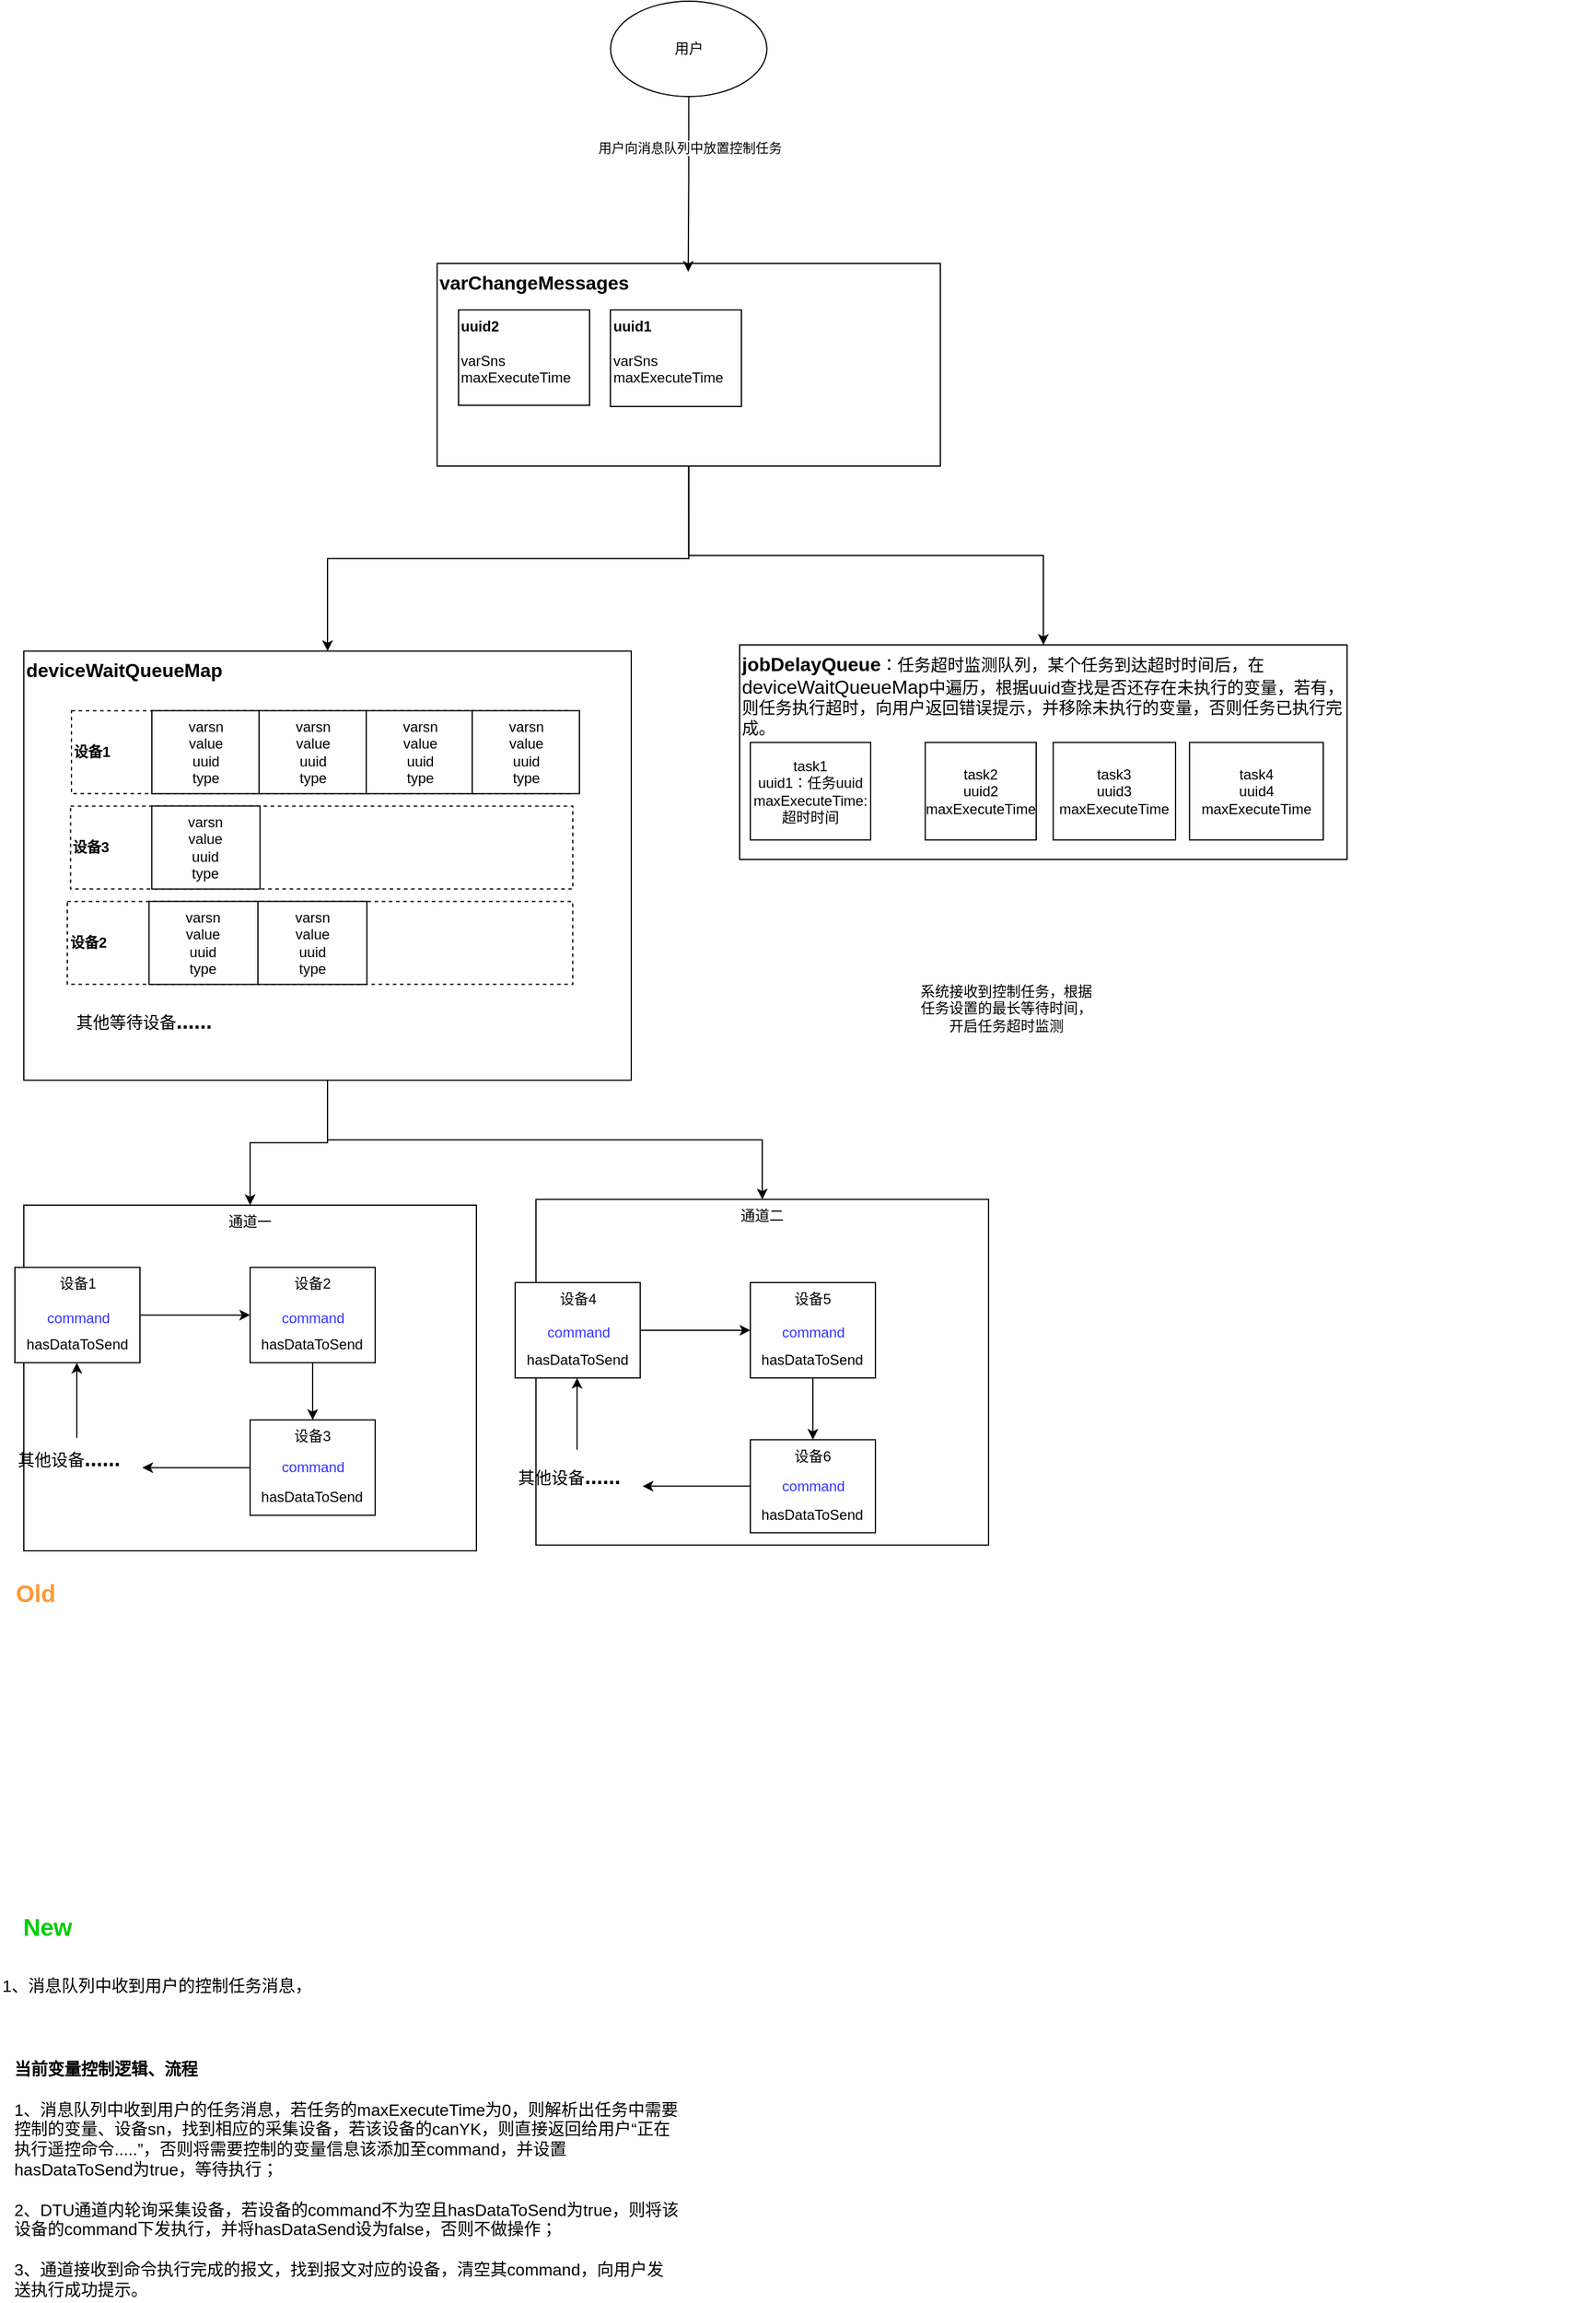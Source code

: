 <mxfile version="21.6.6" type="github">
  <diagram name="第 1 页" id="vb60F82lbMc9g9bm6j9_">
    <mxGraphModel dx="1434" dy="3126" grid="1" gridSize="10" guides="1" tooltips="1" connect="1" arrows="1" fold="1" page="1" pageScale="1" pageWidth="827" pageHeight="1169" math="0" shadow="0">
      <root>
        <mxCell id="0" />
        <mxCell id="1" parent="0" />
        <mxCell id="jxshLm3MOeYJrLO8u9Th-48" value="" style="group" vertex="1" connectable="0" parent="1">
          <mxGeometry x="198.75" y="-2250" width="1160" height="1410" as="geometry" />
        </mxCell>
        <mxCell id="jxshLm3MOeYJrLO8u9Th-95" value="" style="group" vertex="1" connectable="0" parent="jxshLm3MOeYJrLO8u9Th-48">
          <mxGeometry x="16.75" y="-10" width="1054.5" height="1410" as="geometry" />
        </mxCell>
        <mxCell id="jxshLm3MOeYJrLO8u9Th-103" value="" style="group" vertex="1" connectable="0" parent="jxshLm3MOeYJrLO8u9Th-95">
          <mxGeometry x="-145.5" y="575.2" width="1100" height="310" as="geometry" />
        </mxCell>
        <mxCell id="jxshLm3MOeYJrLO8u9Th-11" value="&lt;b&gt;&lt;font style=&quot;font-size: 16px;&quot;&gt;deviceWaitQueueMap&lt;/font&gt;&lt;/b&gt;" style="rounded=0;whiteSpace=wrap;html=1;align=left;verticalAlign=top;" vertex="1" parent="jxshLm3MOeYJrLO8u9Th-103">
          <mxGeometry x="-30" y="-50" width="510" height="360" as="geometry" />
        </mxCell>
        <mxCell id="jxshLm3MOeYJrLO8u9Th-94" value="&lt;h1 style=&quot;&quot;&gt;&lt;span style=&quot;font-size: 14px; font-weight: 400;&quot;&gt;其他等待设备&lt;/span&gt;&lt;font style=&quot;font-size: 18px;&quot;&gt;......&lt;/font&gt;&lt;/h1&gt;" style="text;html=1;strokeColor=none;fillColor=none;spacing=5;spacingTop=-20;whiteSpace=wrap;overflow=hidden;rounded=0;verticalAlign=middle;" vertex="1" parent="jxshLm3MOeYJrLO8u9Th-103">
          <mxGeometry x="9.25" y="240" width="433.5" height="58.0" as="geometry" />
        </mxCell>
        <mxCell id="jxshLm3MOeYJrLO8u9Th-70" value="" style="group" vertex="1" connectable="0" parent="jxshLm3MOeYJrLO8u9Th-103">
          <mxGeometry x="10" y="-2.132e-14" width="426.5" height="69.6" as="geometry" />
        </mxCell>
        <mxCell id="jxshLm3MOeYJrLO8u9Th-12" value="&lt;div style=&quot;&quot;&gt;&lt;span style=&quot;background-color: initial;&quot;&gt;&lt;b&gt;设备1&lt;/b&gt;&lt;/span&gt;&lt;/div&gt;" style="rounded=0;whiteSpace=wrap;html=1;verticalAlign=middle;dashed=1;align=left;" vertex="1" parent="jxshLm3MOeYJrLO8u9Th-70">
          <mxGeometry width="417.5" height="69.6" as="geometry" />
        </mxCell>
        <mxCell id="jxshLm3MOeYJrLO8u9Th-17" value="varsn&lt;br&gt;value&lt;br&gt;uuid&lt;br&gt;type" style="rounded=0;whiteSpace=wrap;html=1;" vertex="1" parent="jxshLm3MOeYJrLO8u9Th-70">
          <mxGeometry x="67.5" width="90" height="69.6" as="geometry" />
        </mxCell>
        <mxCell id="jxshLm3MOeYJrLO8u9Th-67" value="varsn&lt;br&gt;value&lt;br&gt;uuid&lt;br&gt;type" style="rounded=0;whiteSpace=wrap;html=1;" vertex="1" parent="jxshLm3MOeYJrLO8u9Th-70">
          <mxGeometry x="247.5" width="90" height="69.6" as="geometry" />
        </mxCell>
        <mxCell id="jxshLm3MOeYJrLO8u9Th-66" value="varsn&lt;br&gt;value&lt;br&gt;uuid&lt;br&gt;type" style="rounded=0;whiteSpace=wrap;html=1;" vertex="1" parent="jxshLm3MOeYJrLO8u9Th-70">
          <mxGeometry x="336.5" width="90" height="69.6" as="geometry" />
        </mxCell>
        <mxCell id="jxshLm3MOeYJrLO8u9Th-65" value="varsn&lt;br&gt;value&lt;br&gt;uuid&lt;br&gt;type" style="rounded=0;whiteSpace=wrap;html=1;" vertex="1" parent="jxshLm3MOeYJrLO8u9Th-70">
          <mxGeometry x="157.5" width="90" height="69.6" as="geometry" />
        </mxCell>
        <mxCell id="jxshLm3MOeYJrLO8u9Th-79" value="" style="group" vertex="1" connectable="0" parent="jxshLm3MOeYJrLO8u9Th-103">
          <mxGeometry x="9.25" y="80" width="430.75" height="69.6" as="geometry" />
        </mxCell>
        <mxCell id="jxshLm3MOeYJrLO8u9Th-80" value="" style="group" vertex="1" connectable="0" parent="jxshLm3MOeYJrLO8u9Th-79">
          <mxGeometry width="430.75" height="69.6" as="geometry" />
        </mxCell>
        <mxCell id="jxshLm3MOeYJrLO8u9Th-81" value="&lt;div style=&quot;&quot;&gt;&lt;span style=&quot;background-color: initial;&quot;&gt;&lt;b&gt;设备3&lt;/b&gt;&lt;/span&gt;&lt;/div&gt;" style="rounded=0;whiteSpace=wrap;html=1;verticalAlign=middle;dashed=1;align=left;" vertex="1" parent="jxshLm3MOeYJrLO8u9Th-80">
          <mxGeometry width="421.66" height="69.6" as="geometry" />
        </mxCell>
        <mxCell id="jxshLm3MOeYJrLO8u9Th-82" value="varsn&lt;br&gt;value&lt;br&gt;uuid&lt;br&gt;type" style="rounded=0;whiteSpace=wrap;html=1;" vertex="1" parent="jxshLm3MOeYJrLO8u9Th-80">
          <mxGeometry x="68.173" width="90.897" height="69.6" as="geometry" />
        </mxCell>
        <mxCell id="jxshLm3MOeYJrLO8u9Th-72" value="" style="group" vertex="1" connectable="0" parent="jxshLm3MOeYJrLO8u9Th-103">
          <mxGeometry x="6.5" y="160" width="433.5" height="69.6" as="geometry" />
        </mxCell>
        <mxCell id="jxshLm3MOeYJrLO8u9Th-73" value="" style="group" vertex="1" connectable="0" parent="jxshLm3MOeYJrLO8u9Th-72">
          <mxGeometry width="433.5" height="69.6" as="geometry" />
        </mxCell>
        <mxCell id="jxshLm3MOeYJrLO8u9Th-74" value="&lt;div style=&quot;&quot;&gt;&lt;span style=&quot;background-color: initial;&quot;&gt;&lt;b&gt;设备2&lt;/b&gt;&lt;/span&gt;&lt;/div&gt;" style="rounded=0;whiteSpace=wrap;html=1;verticalAlign=middle;dashed=1;align=left;" vertex="1" parent="jxshLm3MOeYJrLO8u9Th-73">
          <mxGeometry width="424.352" height="69.6" as="geometry" />
        </mxCell>
        <mxCell id="jxshLm3MOeYJrLO8u9Th-75" value="varsn&lt;br&gt;value&lt;br&gt;uuid&lt;br&gt;type" style="rounded=0;whiteSpace=wrap;html=1;" vertex="1" parent="jxshLm3MOeYJrLO8u9Th-73">
          <mxGeometry x="68.608" width="91.477" height="69.6" as="geometry" />
        </mxCell>
        <mxCell id="jxshLm3MOeYJrLO8u9Th-78" value="varsn&lt;br&gt;value&lt;br&gt;uuid&lt;br&gt;type" style="rounded=0;whiteSpace=wrap;html=1;" vertex="1" parent="jxshLm3MOeYJrLO8u9Th-73">
          <mxGeometry x="160.085" width="91.477" height="69.6" as="geometry" />
        </mxCell>
        <mxCell id="aZvtLxzP1V7c9dnlBgdm-59" value="" style="group" parent="jxshLm3MOeYJrLO8u9Th-95" vertex="1" connectable="0">
          <mxGeometry x="425.5" y="520" width="510" height="180" as="geometry" />
        </mxCell>
        <mxCell id="aZvtLxzP1V7c9dnlBgdm-54" value="&lt;font style=&quot;&quot;&gt;&lt;b style=&quot;&quot;&gt;&lt;font style=&quot;font-size: 16px;&quot;&gt;jobDelayQueue&lt;/font&gt;&lt;/b&gt;&lt;span style=&quot;font-size: 14px;&quot;&gt;：任务超时监测队列，某个任务到达超时时间后，在&lt;/span&gt;&lt;span style=&quot;border-color: var(--border-color);&quot;&gt;&lt;font style=&quot;border-color: var(--border-color); font-size: 16px;&quot;&gt;deviceWaitQueueMap&lt;/font&gt;&lt;/span&gt;&lt;span style=&quot;font-size: 14px; border-color: var(--border-color);&quot;&gt;中遍历，根据uuid查找是否还存在未执行的变量，若有&lt;/span&gt;&lt;span style=&quot;font-size: 14px;&quot;&gt;，则任务执行超时，向用户返回错误提示，并移除未执行的变量，否则任务已执行完成。&lt;/span&gt;&lt;/font&gt;" style="rounded=0;whiteSpace=wrap;html=1;align=left;verticalAlign=top;" parent="aZvtLxzP1V7c9dnlBgdm-59" vertex="1">
          <mxGeometry width="510" height="180" as="geometry" />
        </mxCell>
        <mxCell id="aZvtLxzP1V7c9dnlBgdm-55" value="task1&lt;br&gt;uuid1：任务uuid&lt;br&gt;maxExecuteTime:超时时间" style="rounded=0;whiteSpace=wrap;html=1;align=center;" parent="aZvtLxzP1V7c9dnlBgdm-59" vertex="1">
          <mxGeometry x="8.97" y="81.82" width="101.03" height="81.82" as="geometry" />
        </mxCell>
        <mxCell id="aZvtLxzP1V7c9dnlBgdm-56" value="task4&lt;br&gt;uuid4&lt;br&gt;maxExecuteTime" style="rounded=0;whiteSpace=wrap;html=1;" parent="aZvtLxzP1V7c9dnlBgdm-59" vertex="1">
          <mxGeometry x="377.73" y="81.82" width="112.27" height="81.82" as="geometry" />
        </mxCell>
        <mxCell id="aZvtLxzP1V7c9dnlBgdm-57" value="task2&lt;br&gt;uuid2&lt;br style=&quot;border-color: var(--border-color);&quot;&gt;maxExecuteTime" style="rounded=0;whiteSpace=wrap;html=1;" parent="aZvtLxzP1V7c9dnlBgdm-59" vertex="1">
          <mxGeometry x="155.82" y="81.82" width="93.18" height="81.82" as="geometry" />
        </mxCell>
        <mxCell id="aZvtLxzP1V7c9dnlBgdm-58" value="task3&lt;br&gt;uuid3&lt;br style=&quot;border-color: var(--border-color);&quot;&gt;maxExecuteTime" style="rounded=0;whiteSpace=wrap;html=1;" parent="aZvtLxzP1V7c9dnlBgdm-59" vertex="1">
          <mxGeometry x="263.27" y="81.82" width="102.73" height="81.82" as="geometry" />
        </mxCell>
        <mxCell id="jxshLm3MOeYJrLO8u9Th-4" value="用户" style="ellipse;whiteSpace=wrap;html=1;" vertex="1" parent="jxshLm3MOeYJrLO8u9Th-95">
          <mxGeometry x="317.13" y="-20" width="131.25" height="80" as="geometry" />
        </mxCell>
        <mxCell id="jxshLm3MOeYJrLO8u9Th-10" style="edgeStyle=orthogonalEdgeStyle;rounded=0;orthogonalLoop=1;jettySize=auto;html=1;entryX=0.5;entryY=0;entryDx=0;entryDy=0;" edge="1" parent="jxshLm3MOeYJrLO8u9Th-95" source="jxshLm3MOeYJrLO8u9Th-1" target="aZvtLxzP1V7c9dnlBgdm-54">
          <mxGeometry relative="1" as="geometry">
            <mxPoint x="489.5" y="330" as="targetPoint" />
          </mxGeometry>
        </mxCell>
        <mxCell id="jxshLm3MOeYJrLO8u9Th-102" value="系统接收到控制任务，根据任务设置的最长等待时间，开启任务超时监测" style="text;html=1;strokeColor=none;fillColor=none;align=center;verticalAlign=middle;whiteSpace=wrap;rounded=0;" vertex="1" parent="jxshLm3MOeYJrLO8u9Th-95">
          <mxGeometry x="574.5" y="780" width="150" height="90" as="geometry" />
        </mxCell>
        <mxCell id="jxshLm3MOeYJrLO8u9Th-40" value="&lt;h1 style=&quot;&quot;&gt;&lt;span style=&quot;font-size: 14px; font-weight: 400;&quot;&gt;其他消息&lt;/span&gt;&lt;font style=&quot;font-size: 18px;&quot;&gt;......&lt;/font&gt;&lt;/h1&gt;" style="text;html=1;strokeColor=none;fillColor=none;spacing=5;spacingTop=-20;whiteSpace=wrap;overflow=hidden;rounded=0;verticalAlign=middle;" vertex="1" parent="jxshLm3MOeYJrLO8u9Th-95">
          <mxGeometry x="371.383" y="240" width="106.986" height="50" as="geometry" />
        </mxCell>
        <mxCell id="jxshLm3MOeYJrLO8u9Th-43" value="" style="group" vertex="1" connectable="0" parent="jxshLm3MOeYJrLO8u9Th-95">
          <mxGeometry x="174.5" y="180" width="422.5" height="170" as="geometry" />
        </mxCell>
        <mxCell id="jxshLm3MOeYJrLO8u9Th-107" value="" style="group" vertex="1" connectable="0" parent="jxshLm3MOeYJrLO8u9Th-43">
          <mxGeometry width="422.5" height="170" as="geometry" />
        </mxCell>
        <mxCell id="jxshLm3MOeYJrLO8u9Th-1" value="&lt;b&gt;&lt;font style=&quot;font-size: 16px;&quot;&gt;varChangeMessages&lt;/font&gt;&lt;/b&gt;" style="rounded=0;whiteSpace=wrap;html=1;align=left;verticalAlign=top;" vertex="1" parent="jxshLm3MOeYJrLO8u9Th-107">
          <mxGeometry x="-2.99" y="20" width="422.5" height="170" as="geometry" />
        </mxCell>
        <mxCell id="aZvtLxzP1V7c9dnlBgdm-35" value="&lt;b&gt;uuid1&lt;/b&gt;&lt;br&gt;&lt;br&gt;varSns&lt;br&gt;maxExecuteTime" style="text;html=1;strokeColor=default;fillColor=none;align=left;verticalAlign=top;whiteSpace=wrap;rounded=0;" parent="jxshLm3MOeYJrLO8u9Th-107" vertex="1">
          <mxGeometry x="142.5" y="59" width="110" height="81" as="geometry" />
        </mxCell>
        <mxCell id="aZvtLxzP1V7c9dnlBgdm-37" value="&lt;b&gt;uuid2&lt;/b&gt;&lt;br&gt;&lt;br&gt;varSns&lt;br&gt;maxExecuteTime" style="text;html=1;strokeColor=default;fillColor=none;align=left;verticalAlign=top;whiteSpace=wrap;rounded=0;" parent="jxshLm3MOeYJrLO8u9Th-107" vertex="1">
          <mxGeometry x="15" y="59" width="110" height="80" as="geometry" />
        </mxCell>
        <mxCell id="jxshLm3MOeYJrLO8u9Th-112" style="edgeStyle=orthogonalEdgeStyle;rounded=0;orthogonalLoop=1;jettySize=auto;html=1;exitX=0.5;exitY=1;exitDx=0;exitDy=0;entryX=0.5;entryY=0;entryDx=0;entryDy=0;" edge="1" parent="jxshLm3MOeYJrLO8u9Th-95" source="jxshLm3MOeYJrLO8u9Th-1" target="jxshLm3MOeYJrLO8u9Th-11">
          <mxGeometry relative="1" as="geometry" />
        </mxCell>
        <mxCell id="jxshLm3MOeYJrLO8u9Th-42" style="edgeStyle=orthogonalEdgeStyle;rounded=0;orthogonalLoop=1;jettySize=auto;html=1;entryX=0.499;entryY=0.041;entryDx=0;entryDy=0;entryPerimeter=0;" edge="1" parent="jxshLm3MOeYJrLO8u9Th-95" source="jxshLm3MOeYJrLO8u9Th-4" target="jxshLm3MOeYJrLO8u9Th-1">
          <mxGeometry relative="1" as="geometry" />
        </mxCell>
        <mxCell id="jxshLm3MOeYJrLO8u9Th-109" value="用户向消息队列中放置控制任务" style="edgeLabel;html=1;align=center;verticalAlign=middle;resizable=0;points=[];" vertex="1" connectable="0" parent="jxshLm3MOeYJrLO8u9Th-42">
          <mxGeometry x="-0.418" relative="1" as="geometry">
            <mxPoint as="offset" />
          </mxGeometry>
        </mxCell>
        <mxCell id="aZvtLxzP1V7c9dnlBgdm-1" value="通道一" style="rounded=0;whiteSpace=wrap;html=1;verticalAlign=top;" parent="jxshLm3MOeYJrLO8u9Th-95" vertex="1">
          <mxGeometry x="-175.5" y="990" width="380" height="290" as="geometry" />
        </mxCell>
        <mxCell id="jxshLm3MOeYJrLO8u9Th-115" style="edgeStyle=orthogonalEdgeStyle;rounded=0;orthogonalLoop=1;jettySize=auto;html=1;" edge="1" parent="jxshLm3MOeYJrLO8u9Th-95" source="jxshLm3MOeYJrLO8u9Th-11" target="aZvtLxzP1V7c9dnlBgdm-1">
          <mxGeometry relative="1" as="geometry" />
        </mxCell>
        <mxCell id="jxshLm3MOeYJrLO8u9Th-104" value="" style="group" vertex="1" connectable="0" parent="1">
          <mxGeometry x="100" y="-820" width="980" height="470" as="geometry" />
        </mxCell>
        <mxCell id="NzLtEGVgidF3bGFGC7xt-2" value="" style="group" parent="jxshLm3MOeYJrLO8u9Th-104" vertex="1" connectable="0">
          <mxGeometry x="-67.5" y="-397.8" width="492.5" height="208" as="geometry" />
        </mxCell>
        <mxCell id="aZvtLxzP1V7c9dnlBgdm-68" value="" style="group" parent="NzLtEGVgidF3bGFGC7xt-2" vertex="1" connectable="0">
          <mxGeometry width="105" height="80" as="geometry" />
        </mxCell>
        <mxCell id="aZvtLxzP1V7c9dnlBgdm-69" value="设备1" style="rounded=0;whiteSpace=wrap;html=1;verticalAlign=top;" parent="aZvtLxzP1V7c9dnlBgdm-68" vertex="1">
          <mxGeometry width="105" height="80" as="geometry" />
        </mxCell>
        <mxCell id="aZvtLxzP1V7c9dnlBgdm-70" value="&lt;font color=&quot;#3333ff&quot;&gt;command&lt;/font&gt;" style="text;html=1;strokeColor=none;fillColor=none;align=center;verticalAlign=middle;whiteSpace=wrap;rounded=0;" parent="aZvtLxzP1V7c9dnlBgdm-68" vertex="1">
          <mxGeometry x="23" y="30" width="60" height="25" as="geometry" />
        </mxCell>
        <mxCell id="aZvtLxzP1V7c9dnlBgdm-71" value="&lt;div style=&quot;&quot;&gt;&lt;pre style=&quot;&quot;&gt;&lt;font face=&quot;Helvetica&quot; style=&quot;font-size: 12px;&quot;&gt;hasDataToSend&lt;/font&gt;&lt;/pre&gt;&lt;/div&gt;" style="text;html=1;strokeColor=none;fillColor=none;align=center;verticalAlign=middle;whiteSpace=wrap;rounded=0;" parent="aZvtLxzP1V7c9dnlBgdm-68" vertex="1">
          <mxGeometry x="2" y="50" width="100" height="30" as="geometry" />
        </mxCell>
        <mxCell id="aZvtLxzP1V7c9dnlBgdm-89" style="edgeStyle=orthogonalEdgeStyle;rounded=0;orthogonalLoop=1;jettySize=auto;html=1;entryX=0.5;entryY=1;entryDx=0;entryDy=0;" parent="NzLtEGVgidF3bGFGC7xt-2" source="aZvtLxzP1V7c9dnlBgdm-79" target="aZvtLxzP1V7c9dnlBgdm-71" edge="1">
          <mxGeometry relative="1" as="geometry" />
        </mxCell>
        <mxCell id="aZvtLxzP1V7c9dnlBgdm-79" value="&lt;h1 style=&quot;&quot;&gt;&lt;span style=&quot;font-size: 14px; font-weight: 400;&quot;&gt;其他设备&lt;/span&gt;&lt;font style=&quot;font-size: 18px;&quot;&gt;......&lt;/font&gt;&lt;/h1&gt;" style="text;html=1;strokeColor=none;fillColor=none;spacing=5;spacingTop=-20;whiteSpace=wrap;overflow=hidden;rounded=0;verticalAlign=middle;" parent="NzLtEGVgidF3bGFGC7xt-2" vertex="1">
          <mxGeometry x="-3" y="143" width="110" height="50" as="geometry" />
        </mxCell>
        <mxCell id="aZvtLxzP1V7c9dnlBgdm-91" value="" style="group" parent="NzLtEGVgidF3bGFGC7xt-2" vertex="1" connectable="0">
          <mxGeometry x="197.5" width="105" height="80" as="geometry" />
        </mxCell>
        <mxCell id="aZvtLxzP1V7c9dnlBgdm-92" value="设备2" style="rounded=0;whiteSpace=wrap;html=1;verticalAlign=top;" parent="aZvtLxzP1V7c9dnlBgdm-91" vertex="1">
          <mxGeometry width="105" height="80" as="geometry" />
        </mxCell>
        <mxCell id="aZvtLxzP1V7c9dnlBgdm-93" value="&lt;font color=&quot;#3333ff&quot;&gt;command&lt;/font&gt;" style="text;html=1;strokeColor=none;fillColor=none;align=center;verticalAlign=middle;whiteSpace=wrap;rounded=0;" parent="aZvtLxzP1V7c9dnlBgdm-91" vertex="1">
          <mxGeometry x="23" y="30" width="60" height="25" as="geometry" />
        </mxCell>
        <mxCell id="aZvtLxzP1V7c9dnlBgdm-94" value="&lt;div style=&quot;&quot;&gt;&lt;pre style=&quot;&quot;&gt;&lt;font face=&quot;Helvetica&quot; style=&quot;font-size: 12px;&quot;&gt;hasDataToSend&lt;/font&gt;&lt;/pre&gt;&lt;/div&gt;" style="text;html=1;strokeColor=none;fillColor=none;align=center;verticalAlign=middle;whiteSpace=wrap;rounded=0;" parent="aZvtLxzP1V7c9dnlBgdm-91" vertex="1">
          <mxGeometry x="2" y="50" width="100" height="30" as="geometry" />
        </mxCell>
        <mxCell id="aZvtLxzP1V7c9dnlBgdm-95" style="edgeStyle=orthogonalEdgeStyle;rounded=0;orthogonalLoop=1;jettySize=auto;html=1;entryX=0;entryY=0.5;entryDx=0;entryDy=0;" parent="NzLtEGVgidF3bGFGC7xt-2" source="aZvtLxzP1V7c9dnlBgdm-69" target="aZvtLxzP1V7c9dnlBgdm-92" edge="1">
          <mxGeometry relative="1" as="geometry" />
        </mxCell>
        <mxCell id="aZvtLxzP1V7c9dnlBgdm-73" value="" style="group" parent="NzLtEGVgidF3bGFGC7xt-2" vertex="1" connectable="0">
          <mxGeometry x="197.5" y="128" width="105" height="80" as="geometry" />
        </mxCell>
        <mxCell id="aZvtLxzP1V7c9dnlBgdm-74" value="设备3" style="rounded=0;whiteSpace=wrap;html=1;verticalAlign=top;" parent="aZvtLxzP1V7c9dnlBgdm-73" vertex="1">
          <mxGeometry width="105" height="80" as="geometry" />
        </mxCell>
        <mxCell id="aZvtLxzP1V7c9dnlBgdm-75" value="&lt;font color=&quot;#3333ff&quot;&gt;command&lt;/font&gt;" style="text;html=1;strokeColor=none;fillColor=none;align=center;verticalAlign=middle;whiteSpace=wrap;rounded=0;" parent="aZvtLxzP1V7c9dnlBgdm-73" vertex="1">
          <mxGeometry x="23" y="25" width="60" height="30" as="geometry" />
        </mxCell>
        <mxCell id="aZvtLxzP1V7c9dnlBgdm-76" value="&lt;div style=&quot;&quot;&gt;&lt;pre style=&quot;&quot;&gt;&lt;font face=&quot;Helvetica&quot; style=&quot;font-size: 12px;&quot;&gt;hasDataToSend&lt;/font&gt;&lt;/pre&gt;&lt;/div&gt;" style="text;html=1;strokeColor=none;fillColor=none;align=center;verticalAlign=middle;whiteSpace=wrap;rounded=0;" parent="aZvtLxzP1V7c9dnlBgdm-73" vertex="1">
          <mxGeometry x="2" y="50" width="100" height="30" as="geometry" />
        </mxCell>
        <mxCell id="aZvtLxzP1V7c9dnlBgdm-96" style="edgeStyle=orthogonalEdgeStyle;rounded=0;orthogonalLoop=1;jettySize=auto;html=1;entryX=0.5;entryY=0;entryDx=0;entryDy=0;" parent="NzLtEGVgidF3bGFGC7xt-2" source="aZvtLxzP1V7c9dnlBgdm-92" target="aZvtLxzP1V7c9dnlBgdm-74" edge="1">
          <mxGeometry relative="1" as="geometry" />
        </mxCell>
        <mxCell id="aZvtLxzP1V7c9dnlBgdm-80" style="edgeStyle=orthogonalEdgeStyle;rounded=0;orthogonalLoop=1;jettySize=auto;html=1;exitX=0;exitY=0.5;exitDx=0;exitDy=0;entryX=1;entryY=0.5;entryDx=0;entryDy=0;" parent="NzLtEGVgidF3bGFGC7xt-2" source="aZvtLxzP1V7c9dnlBgdm-74" target="aZvtLxzP1V7c9dnlBgdm-79" edge="1">
          <mxGeometry relative="1" as="geometry" />
        </mxCell>
        <mxCell id="jxshLm3MOeYJrLO8u9Th-105" value="" style="group" vertex="1" connectable="0" parent="jxshLm3MOeYJrLO8u9Th-104">
          <mxGeometry x="320" y="-454.8" width="560" height="320" as="geometry" />
        </mxCell>
        <mxCell id="NzLtEGVgidF3bGFGC7xt-3" value="通道二" style="rounded=0;whiteSpace=wrap;html=1;verticalAlign=top;" parent="jxshLm3MOeYJrLO8u9Th-105" vertex="1">
          <mxGeometry x="50" width="380" height="290" as="geometry" />
        </mxCell>
        <mxCell id="NzLtEGVgidF3bGFGC7xt-4" value="" style="group" parent="jxshLm3MOeYJrLO8u9Th-105" vertex="1" connectable="0">
          <mxGeometry x="32.5" y="69.747" width="492.5" height="208.02" as="geometry" />
        </mxCell>
        <mxCell id="NzLtEGVgidF3bGFGC7xt-5" value="" style="group" parent="NzLtEGVgidF3bGFGC7xt-4" vertex="1" connectable="0">
          <mxGeometry width="105" height="80" as="geometry" />
        </mxCell>
        <mxCell id="NzLtEGVgidF3bGFGC7xt-6" value="设备4" style="rounded=0;whiteSpace=wrap;html=1;verticalAlign=top;" parent="NzLtEGVgidF3bGFGC7xt-5" vertex="1">
          <mxGeometry width="105" height="80" as="geometry" />
        </mxCell>
        <mxCell id="NzLtEGVgidF3bGFGC7xt-7" value="&lt;font color=&quot;#3333ff&quot;&gt;command&lt;/font&gt;" style="text;html=1;strokeColor=none;fillColor=none;align=center;verticalAlign=middle;whiteSpace=wrap;rounded=0;" parent="NzLtEGVgidF3bGFGC7xt-5" vertex="1">
          <mxGeometry x="23" y="30" width="60" height="25" as="geometry" />
        </mxCell>
        <mxCell id="NzLtEGVgidF3bGFGC7xt-8" value="&lt;div style=&quot;&quot;&gt;&lt;pre style=&quot;&quot;&gt;&lt;font face=&quot;Helvetica&quot; style=&quot;font-size: 12px;&quot;&gt;hasDataToSend&lt;/font&gt;&lt;/pre&gt;&lt;/div&gt;" style="text;html=1;strokeColor=none;fillColor=none;align=center;verticalAlign=middle;whiteSpace=wrap;rounded=0;" parent="NzLtEGVgidF3bGFGC7xt-5" vertex="1">
          <mxGeometry x="2" y="50" width="100" height="30" as="geometry" />
        </mxCell>
        <mxCell id="NzLtEGVgidF3bGFGC7xt-16" value="" style="group" parent="NzLtEGVgidF3bGFGC7xt-4" vertex="1" connectable="0">
          <mxGeometry x="197.5" width="105" height="80" as="geometry" />
        </mxCell>
        <mxCell id="NzLtEGVgidF3bGFGC7xt-17" value="设备5" style="rounded=0;whiteSpace=wrap;html=1;verticalAlign=top;" parent="NzLtEGVgidF3bGFGC7xt-16" vertex="1">
          <mxGeometry width="105" height="80" as="geometry" />
        </mxCell>
        <mxCell id="NzLtEGVgidF3bGFGC7xt-18" value="&lt;font color=&quot;#3333ff&quot;&gt;command&lt;/font&gt;" style="text;html=1;strokeColor=none;fillColor=none;align=center;verticalAlign=middle;whiteSpace=wrap;rounded=0;" parent="NzLtEGVgidF3bGFGC7xt-16" vertex="1">
          <mxGeometry x="23" y="30" width="60" height="25" as="geometry" />
        </mxCell>
        <mxCell id="NzLtEGVgidF3bGFGC7xt-19" value="&lt;div style=&quot;&quot;&gt;&lt;pre style=&quot;&quot;&gt;&lt;font face=&quot;Helvetica&quot; style=&quot;font-size: 12px;&quot;&gt;hasDataToSend&lt;/font&gt;&lt;/pre&gt;&lt;/div&gt;" style="text;html=1;strokeColor=none;fillColor=none;align=center;verticalAlign=middle;whiteSpace=wrap;rounded=0;" parent="NzLtEGVgidF3bGFGC7xt-16" vertex="1">
          <mxGeometry x="2" y="50" width="100" height="30" as="geometry" />
        </mxCell>
        <mxCell id="NzLtEGVgidF3bGFGC7xt-20" style="edgeStyle=orthogonalEdgeStyle;rounded=0;orthogonalLoop=1;jettySize=auto;html=1;entryX=0;entryY=0.5;entryDx=0;entryDy=0;" parent="NzLtEGVgidF3bGFGC7xt-4" source="NzLtEGVgidF3bGFGC7xt-6" target="NzLtEGVgidF3bGFGC7xt-17" edge="1">
          <mxGeometry relative="1" as="geometry" />
        </mxCell>
        <mxCell id="NzLtEGVgidF3bGFGC7xt-14" value="&lt;h1 style=&quot;&quot;&gt;&lt;span style=&quot;font-size: 14px; font-weight: 400;&quot;&gt;其他设备&lt;/span&gt;&lt;font style=&quot;font-size: 18px;&quot;&gt;......&lt;/font&gt;&lt;/h1&gt;" style="text;html=1;strokeColor=none;fillColor=none;spacing=5;spacingTop=-20;whiteSpace=wrap;overflow=hidden;rounded=0;verticalAlign=middle;" parent="jxshLm3MOeYJrLO8u9Th-105" vertex="1">
          <mxGeometry x="29.5" y="210.002" width="110" height="61.181" as="geometry" />
        </mxCell>
        <mxCell id="NzLtEGVgidF3bGFGC7xt-13" style="edgeStyle=orthogonalEdgeStyle;rounded=0;orthogonalLoop=1;jettySize=auto;html=1;entryX=0.5;entryY=1;entryDx=0;entryDy=0;" parent="jxshLm3MOeYJrLO8u9Th-105" source="NzLtEGVgidF3bGFGC7xt-14" target="NzLtEGVgidF3bGFGC7xt-8" edge="1">
          <mxGeometry relative="1" as="geometry" />
        </mxCell>
        <mxCell id="jxshLm3MOeYJrLO8u9Th-114" style="edgeStyle=orthogonalEdgeStyle;rounded=0;orthogonalLoop=1;jettySize=auto;html=1;" edge="1" parent="jxshLm3MOeYJrLO8u9Th-105" source="NzLtEGVgidF3bGFGC7xt-10" target="NzLtEGVgidF3bGFGC7xt-14">
          <mxGeometry relative="1" as="geometry" />
        </mxCell>
        <mxCell id="NzLtEGVgidF3bGFGC7xt-9" value="" style="group" parent="jxshLm3MOeYJrLO8u9Th-105" vertex="1" connectable="0">
          <mxGeometry x="230" y="201.587" width="105" height="78.02" as="geometry" />
        </mxCell>
        <mxCell id="NzLtEGVgidF3bGFGC7xt-10" value="设备6" style="rounded=0;whiteSpace=wrap;html=1;verticalAlign=top;" parent="NzLtEGVgidF3bGFGC7xt-9" vertex="1">
          <mxGeometry width="105" height="78.02" as="geometry" />
        </mxCell>
        <mxCell id="NzLtEGVgidF3bGFGC7xt-11" value="&lt;font color=&quot;#3333ff&quot;&gt;command&lt;/font&gt;" style="text;html=1;strokeColor=none;fillColor=none;align=center;verticalAlign=middle;whiteSpace=wrap;rounded=0;" parent="NzLtEGVgidF3bGFGC7xt-9" vertex="1">
          <mxGeometry x="23" y="24.381" width="60" height="29.258" as="geometry" />
        </mxCell>
        <mxCell id="NzLtEGVgidF3bGFGC7xt-12" value="&lt;div style=&quot;&quot;&gt;&lt;pre style=&quot;&quot;&gt;&lt;font face=&quot;Helvetica&quot; style=&quot;font-size: 12px;&quot;&gt;hasDataToSend&lt;/font&gt;&lt;/pre&gt;&lt;/div&gt;" style="text;html=1;strokeColor=none;fillColor=none;align=center;verticalAlign=middle;whiteSpace=wrap;rounded=0;" parent="NzLtEGVgidF3bGFGC7xt-9" vertex="1">
          <mxGeometry x="2" y="48.763" width="100" height="29.258" as="geometry" />
        </mxCell>
        <mxCell id="NzLtEGVgidF3bGFGC7xt-21" style="edgeStyle=orthogonalEdgeStyle;rounded=0;orthogonalLoop=1;jettySize=auto;html=1;" parent="jxshLm3MOeYJrLO8u9Th-105" source="NzLtEGVgidF3bGFGC7xt-17" target="NzLtEGVgidF3bGFGC7xt-10" edge="1">
          <mxGeometry relative="1" as="geometry" />
        </mxCell>
        <mxCell id="jxshLm3MOeYJrLO8u9Th-117" value="&lt;font style=&quot;font-size: 14px;&quot;&gt;&lt;b&gt;当前变量控制逻辑、流程&lt;/b&gt;&lt;br&gt;&lt;br&gt;1、消息队列中收到用户的任务消息，若任务的maxExecuteTime为0，则解析出任务中需要控制的变量、设备sn，找到相应的采集设备，若该设备的canYK，则直接返回给用户“正在执行遥控命令.....”，否则将需要控制的变量信息该添加至command，并设置hasDataToSend为true，等待执行；&lt;br&gt;&lt;br&gt;2、DTU通道内轮询采集设备，若设备的command不为空且hasDataToSend为true，则将该设备的command下发执行，并将hasDataSend设为false，否则不做操作；&lt;br&gt;&lt;br&gt;3、通道接收到命令执行完成的报文，找到报文对应的设备，清空其command，向用户发送执行成功提示。&lt;br&gt;&lt;/font&gt;" style="text;html=1;strokeColor=none;fillColor=none;align=left;verticalAlign=top;whiteSpace=wrap;rounded=0;" vertex="1" parent="jxshLm3MOeYJrLO8u9Th-104">
          <mxGeometry x="-70" y="260" width="560" height="210" as="geometry" />
        </mxCell>
        <mxCell id="jxshLm3MOeYJrLO8u9Th-108" value="" style="group" vertex="1" connectable="0" parent="1">
          <mxGeometry x="632.99" y="-2130" width="92" height="30" as="geometry" />
        </mxCell>
        <mxCell id="jxshLm3MOeYJrLO8u9Th-116" style="edgeStyle=orthogonalEdgeStyle;rounded=0;orthogonalLoop=1;jettySize=auto;html=1;entryX=0.5;entryY=0;entryDx=0;entryDy=0;" edge="1" parent="1" source="jxshLm3MOeYJrLO8u9Th-11" target="NzLtEGVgidF3bGFGC7xt-3">
          <mxGeometry relative="1" as="geometry" />
        </mxCell>
        <mxCell id="jxshLm3MOeYJrLO8u9Th-118" value="&lt;b style=&quot;font-size: 20px;&quot;&gt;&lt;font color=&quot;#ff9933&quot; style=&quot;font-size: 20px;&quot;&gt;Old&lt;/font&gt;&lt;/b&gt;" style="text;html=1;align=center;verticalAlign=middle;whiteSpace=wrap;rounded=0;fontSize=20;" vertex="1" parent="1">
          <mxGeometry x="20" y="-960" width="60" height="30" as="geometry" />
        </mxCell>
        <mxCell id="aZvtLxzP1V7c9dnlBgdm-103" value="&lt;b style=&quot;font-size: 20px;&quot;&gt;&lt;font color=&quot;#00cc00&quot; style=&quot;font-size: 20px;&quot;&gt;New&lt;/font&gt;&lt;/b&gt;" style="text;html=1;align=center;verticalAlign=middle;whiteSpace=wrap;rounded=0;fontSize=20;" parent="1" vertex="1">
          <mxGeometry x="30" y="-680" width="60" height="30" as="geometry" />
        </mxCell>
        <mxCell id="jxshLm3MOeYJrLO8u9Th-119" value="&lt;font style=&quot;font-size: 14px;&quot;&gt;1、消息队列中收到用户的控制任务消息，&lt;/font&gt;" style="text;html=1;strokeColor=none;fillColor=none;align=left;verticalAlign=top;whiteSpace=wrap;rounded=0;" vertex="1" parent="1">
          <mxGeometry x="20" y="-630" width="550" height="30" as="geometry" />
        </mxCell>
      </root>
    </mxGraphModel>
  </diagram>
</mxfile>
